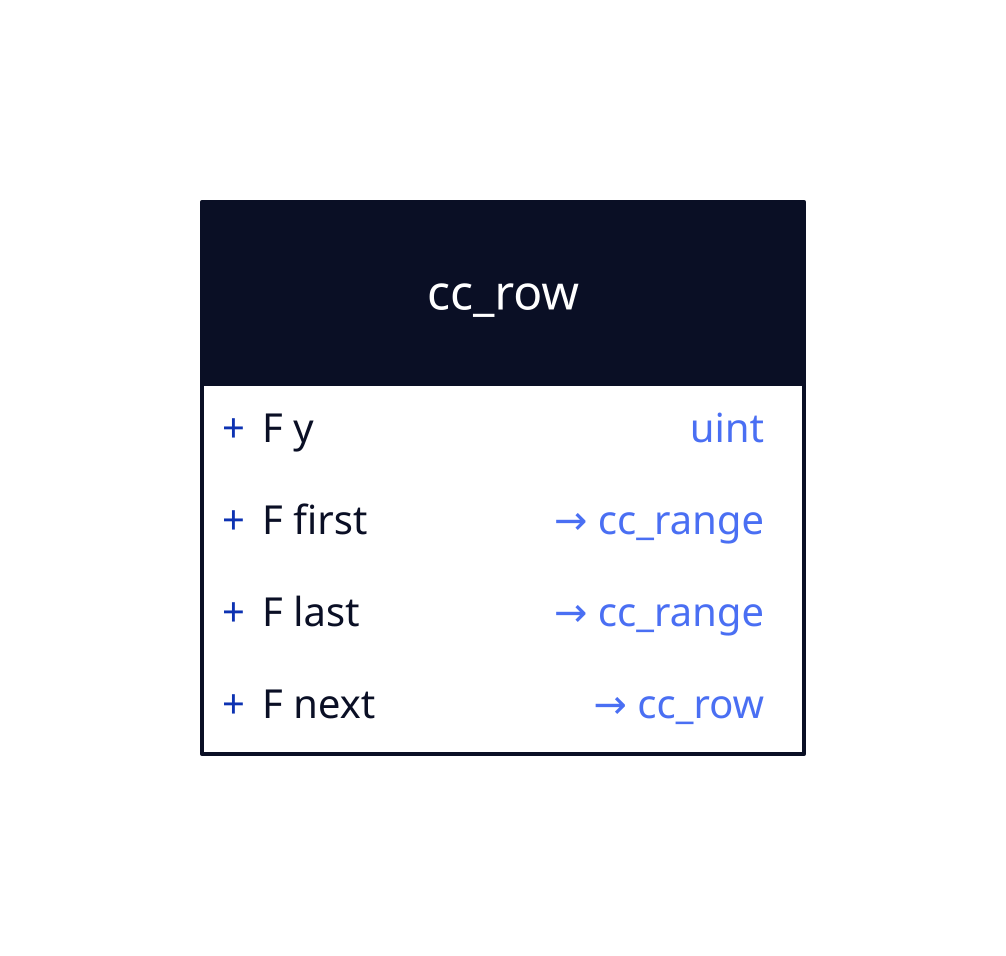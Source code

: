 cc_row : {
  shape: class
  "F y": "uint"
  "F first": "→ cc_range"
  "F last": "→ cc_range"
  "F next": "→ cc_row"
}
